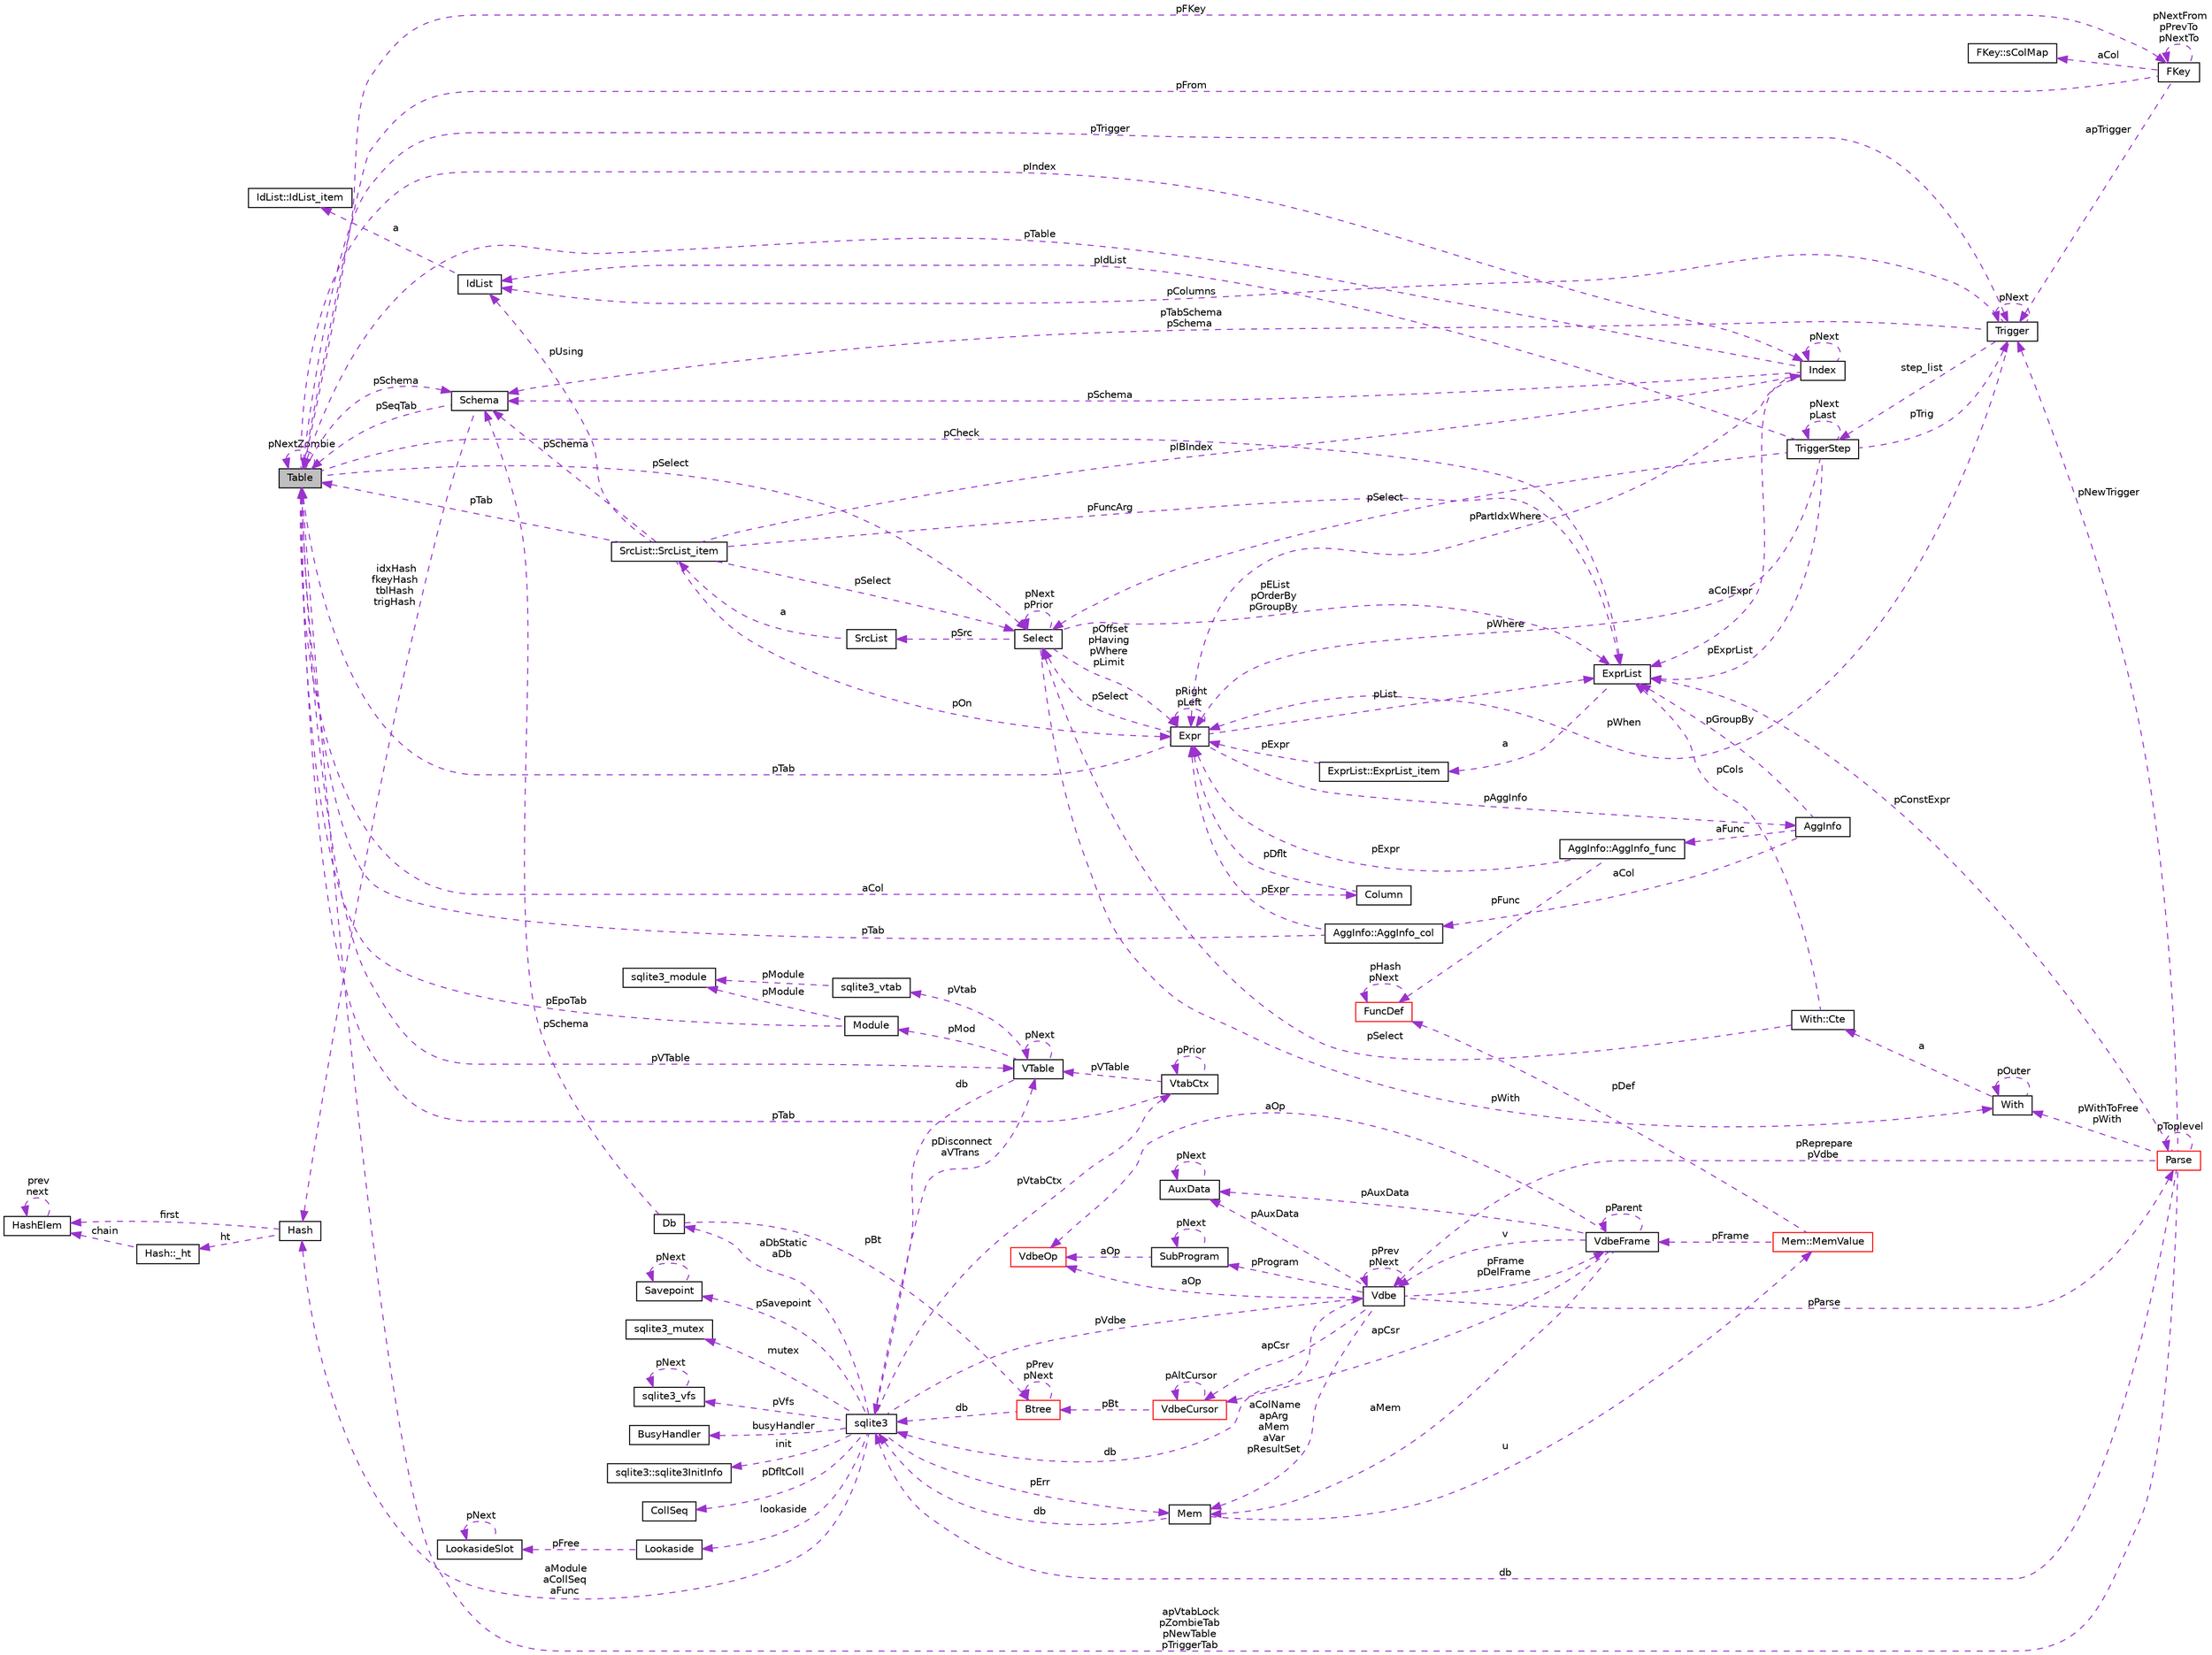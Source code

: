 digraph "Table"
{
  edge [fontname="Helvetica",fontsize="10",labelfontname="Helvetica",labelfontsize="10"];
  node [fontname="Helvetica",fontsize="10",shape=record];
  rankdir="LR";
  Node1 [label="Table",height=0.2,width=0.4,color="black", fillcolor="grey75", style="filled", fontcolor="black"];
  Node2 -> Node1 [dir="back",color="darkorchid3",fontsize="10",style="dashed",label=" pSchema" ];
  Node2 [label="Schema",height=0.2,width=0.4,color="black", fillcolor="white", style="filled",URL="$structSchema.html"];
  Node1 -> Node2 [dir="back",color="darkorchid3",fontsize="10",style="dashed",label=" pSeqTab" ];
  Node3 -> Node2 [dir="back",color="darkorchid3",fontsize="10",style="dashed",label=" idxHash\nfkeyHash\ntblHash\ntrigHash" ];
  Node3 [label="Hash",height=0.2,width=0.4,color="black", fillcolor="white", style="filled",URL="$structHash.html"];
  Node4 -> Node3 [dir="back",color="darkorchid3",fontsize="10",style="dashed",label=" ht" ];
  Node4 [label="Hash::_ht",height=0.2,width=0.4,color="black", fillcolor="white", style="filled",URL="$structHash_1_1__ht.html"];
  Node5 -> Node4 [dir="back",color="darkorchid3",fontsize="10",style="dashed",label=" chain" ];
  Node5 [label="HashElem",height=0.2,width=0.4,color="black", fillcolor="white", style="filled",URL="$structHashElem.html"];
  Node5 -> Node5 [dir="back",color="darkorchid3",fontsize="10",style="dashed",label=" prev\nnext" ];
  Node5 -> Node3 [dir="back",color="darkorchid3",fontsize="10",style="dashed",label=" first" ];
  Node6 -> Node1 [dir="back",color="darkorchid3",fontsize="10",style="dashed",label=" aCol" ];
  Node6 [label="Column",height=0.2,width=0.4,color="black", fillcolor="white", style="filled",URL="$structColumn.html"];
  Node7 -> Node6 [dir="back",color="darkorchid3",fontsize="10",style="dashed",label=" pDflt" ];
  Node7 [label="Expr",height=0.2,width=0.4,color="black", fillcolor="white", style="filled",URL="$structExpr.html"];
  Node8 -> Node7 [dir="back",color="darkorchid3",fontsize="10",style="dashed",label=" pAggInfo" ];
  Node8 [label="AggInfo",height=0.2,width=0.4,color="black", fillcolor="white", style="filled",URL="$structAggInfo.html"];
  Node9 -> Node8 [dir="back",color="darkorchid3",fontsize="10",style="dashed",label=" aCol" ];
  Node9 [label="AggInfo::AggInfo_col",height=0.2,width=0.4,color="black", fillcolor="white", style="filled",URL="$structAggInfo_1_1AggInfo__col.html"];
  Node7 -> Node9 [dir="back",color="darkorchid3",fontsize="10",style="dashed",label=" pExpr" ];
  Node1 -> Node9 [dir="back",color="darkorchid3",fontsize="10",style="dashed",label=" pTab" ];
  Node10 -> Node8 [dir="back",color="darkorchid3",fontsize="10",style="dashed",label=" aFunc" ];
  Node10 [label="AggInfo::AggInfo_func",height=0.2,width=0.4,color="black", fillcolor="white", style="filled",URL="$structAggInfo_1_1AggInfo__func.html"];
  Node7 -> Node10 [dir="back",color="darkorchid3",fontsize="10",style="dashed",label=" pExpr" ];
  Node11 -> Node10 [dir="back",color="darkorchid3",fontsize="10",style="dashed",label=" pFunc" ];
  Node11 [label="FuncDef",height=0.2,width=0.4,color="red", fillcolor="white", style="filled",URL="$structFuncDef.html"];
  Node11 -> Node11 [dir="back",color="darkorchid3",fontsize="10",style="dashed",label=" pHash\npNext" ];
  Node12 -> Node8 [dir="back",color="darkorchid3",fontsize="10",style="dashed",label=" pGroupBy" ];
  Node12 [label="ExprList",height=0.2,width=0.4,color="black", fillcolor="white", style="filled",URL="$structExprList.html"];
  Node13 -> Node12 [dir="back",color="darkorchid3",fontsize="10",style="dashed",label=" a" ];
  Node13 [label="ExprList::ExprList_item",height=0.2,width=0.4,color="black", fillcolor="white", style="filled",URL="$structExprList_1_1ExprList__item.html"];
  Node7 -> Node13 [dir="back",color="darkorchid3",fontsize="10",style="dashed",label=" pExpr" ];
  Node7 -> Node7 [dir="back",color="darkorchid3",fontsize="10",style="dashed",label=" pRight\npLeft" ];
  Node1 -> Node7 [dir="back",color="darkorchid3",fontsize="10",style="dashed",label=" pTab" ];
  Node14 -> Node7 [dir="back",color="darkorchid3",fontsize="10",style="dashed",label=" pSelect" ];
  Node14 [label="Select",height=0.2,width=0.4,color="black", fillcolor="white", style="filled",URL="$structSelect.html"];
  Node7 -> Node14 [dir="back",color="darkorchid3",fontsize="10",style="dashed",label=" pOffset\npHaving\npWhere\npLimit" ];
  Node15 -> Node14 [dir="back",color="darkorchid3",fontsize="10",style="dashed",label=" pWith" ];
  Node15 [label="With",height=0.2,width=0.4,color="black", fillcolor="white", style="filled",URL="$structWith.html"];
  Node16 -> Node15 [dir="back",color="darkorchid3",fontsize="10",style="dashed",label=" a" ];
  Node16 [label="With::Cte",height=0.2,width=0.4,color="black", fillcolor="white", style="filled",URL="$structWith_1_1Cte.html"];
  Node14 -> Node16 [dir="back",color="darkorchid3",fontsize="10",style="dashed",label=" pSelect" ];
  Node12 -> Node16 [dir="back",color="darkorchid3",fontsize="10",style="dashed",label=" pCols" ];
  Node15 -> Node15 [dir="back",color="darkorchid3",fontsize="10",style="dashed",label=" pOuter" ];
  Node14 -> Node14 [dir="back",color="darkorchid3",fontsize="10",style="dashed",label=" pNext\npPrior" ];
  Node17 -> Node14 [dir="back",color="darkorchid3",fontsize="10",style="dashed",label=" pSrc" ];
  Node17 [label="SrcList",height=0.2,width=0.4,color="black", fillcolor="white", style="filled",URL="$structSrcList.html"];
  Node18 -> Node17 [dir="back",color="darkorchid3",fontsize="10",style="dashed",label=" a" ];
  Node18 [label="SrcList::SrcList_item",height=0.2,width=0.4,color="black", fillcolor="white", style="filled",URL="$structSrcList_1_1SrcList__item.html"];
  Node2 -> Node18 [dir="back",color="darkorchid3",fontsize="10",style="dashed",label=" pSchema" ];
  Node7 -> Node18 [dir="back",color="darkorchid3",fontsize="10",style="dashed",label=" pOn" ];
  Node19 -> Node18 [dir="back",color="darkorchid3",fontsize="10",style="dashed",label=" pUsing" ];
  Node19 [label="IdList",height=0.2,width=0.4,color="black", fillcolor="white", style="filled",URL="$structIdList.html"];
  Node20 -> Node19 [dir="back",color="darkorchid3",fontsize="10",style="dashed",label=" a" ];
  Node20 [label="IdList::IdList_item",height=0.2,width=0.4,color="black", fillcolor="white", style="filled",URL="$structIdList_1_1IdList__item.html"];
  Node1 -> Node18 [dir="back",color="darkorchid3",fontsize="10",style="dashed",label=" pTab" ];
  Node14 -> Node18 [dir="back",color="darkorchid3",fontsize="10",style="dashed",label=" pSelect" ];
  Node21 -> Node18 [dir="back",color="darkorchid3",fontsize="10",style="dashed",label=" pIBIndex" ];
  Node21 [label="Index",height=0.2,width=0.4,color="black", fillcolor="white", style="filled",URL="$structIndex.html"];
  Node2 -> Node21 [dir="back",color="darkorchid3",fontsize="10",style="dashed",label=" pSchema" ];
  Node7 -> Node21 [dir="back",color="darkorchid3",fontsize="10",style="dashed",label=" pPartIdxWhere" ];
  Node1 -> Node21 [dir="back",color="darkorchid3",fontsize="10",style="dashed",label=" pTable" ];
  Node12 -> Node21 [dir="back",color="darkorchid3",fontsize="10",style="dashed",label=" aColExpr" ];
  Node21 -> Node21 [dir="back",color="darkorchid3",fontsize="10",style="dashed",label=" pNext" ];
  Node12 -> Node18 [dir="back",color="darkorchid3",fontsize="10",style="dashed",label=" pFuncArg" ];
  Node12 -> Node14 [dir="back",color="darkorchid3",fontsize="10",style="dashed",label=" pEList\npOrderBy\npGroupBy" ];
  Node12 -> Node7 [dir="back",color="darkorchid3",fontsize="10",style="dashed",label=" pList" ];
  Node22 -> Node1 [dir="back",color="darkorchid3",fontsize="10",style="dashed",label=" pFKey" ];
  Node22 [label="FKey",height=0.2,width=0.4,color="black", fillcolor="white", style="filled",URL="$structFKey.html"];
  Node23 -> Node22 [dir="back",color="darkorchid3",fontsize="10",style="dashed",label=" aCol" ];
  Node23 [label="FKey::sColMap",height=0.2,width=0.4,color="black", fillcolor="white", style="filled",URL="$structFKey_1_1sColMap.html"];
  Node22 -> Node22 [dir="back",color="darkorchid3",fontsize="10",style="dashed",label=" pNextFrom\npPrevTo\npNextTo" ];
  Node1 -> Node22 [dir="back",color="darkorchid3",fontsize="10",style="dashed",label=" pFrom" ];
  Node24 -> Node22 [dir="back",color="darkorchid3",fontsize="10",style="dashed",label=" apTrigger" ];
  Node24 [label="Trigger",height=0.2,width=0.4,color="black", fillcolor="white", style="filled",URL="$structTrigger.html"];
  Node25 -> Node24 [dir="back",color="darkorchid3",fontsize="10",style="dashed",label=" step_list" ];
  Node25 [label="TriggerStep",height=0.2,width=0.4,color="black", fillcolor="white", style="filled",URL="$structTriggerStep.html"];
  Node25 -> Node25 [dir="back",color="darkorchid3",fontsize="10",style="dashed",label=" pNext\npLast" ];
  Node7 -> Node25 [dir="back",color="darkorchid3",fontsize="10",style="dashed",label=" pWhere" ];
  Node19 -> Node25 [dir="back",color="darkorchid3",fontsize="10",style="dashed",label=" pIdList" ];
  Node14 -> Node25 [dir="back",color="darkorchid3",fontsize="10",style="dashed",label=" pSelect" ];
  Node24 -> Node25 [dir="back",color="darkorchid3",fontsize="10",style="dashed",label=" pTrig" ];
  Node12 -> Node25 [dir="back",color="darkorchid3",fontsize="10",style="dashed",label=" pExprList" ];
  Node2 -> Node24 [dir="back",color="darkorchid3",fontsize="10",style="dashed",label=" pTabSchema\npSchema" ];
  Node7 -> Node24 [dir="back",color="darkorchid3",fontsize="10",style="dashed",label=" pWhen" ];
  Node19 -> Node24 [dir="back",color="darkorchid3",fontsize="10",style="dashed",label=" pColumns" ];
  Node24 -> Node24 [dir="back",color="darkorchid3",fontsize="10",style="dashed",label=" pNext" ];
  Node26 -> Node1 [dir="back",color="darkorchid3",fontsize="10",style="dashed",label=" pVTable" ];
  Node26 [label="VTable",height=0.2,width=0.4,color="black", fillcolor="white", style="filled",URL="$structVTable.html"];
  Node27 -> Node26 [dir="back",color="darkorchid3",fontsize="10",style="dashed",label=" db" ];
  Node27 [label="sqlite3",height=0.2,width=0.4,color="black", fillcolor="white", style="filled",URL="$structsqlite3.html"];
  Node28 -> Node27 [dir="back",color="darkorchid3",fontsize="10",style="dashed",label=" pErr" ];
  Node28 [label="Mem",height=0.2,width=0.4,color="black", fillcolor="white", style="filled",URL="$structMem.html"];
  Node29 -> Node28 [dir="back",color="darkorchid3",fontsize="10",style="dashed",label=" u" ];
  Node29 [label="Mem::MemValue",height=0.2,width=0.4,color="red", fillcolor="white", style="filled",URL="$unionMem_1_1MemValue.html"];
  Node30 -> Node29 [dir="back",color="darkorchid3",fontsize="10",style="dashed",label=" pFrame" ];
  Node30 [label="VdbeFrame",height=0.2,width=0.4,color="black", fillcolor="white", style="filled",URL="$structVdbeFrame.html"];
  Node28 -> Node30 [dir="back",color="darkorchid3",fontsize="10",style="dashed",label=" aMem" ];
  Node31 -> Node30 [dir="back",color="darkorchid3",fontsize="10",style="dashed",label=" v" ];
  Node31 [label="Vdbe",height=0.2,width=0.4,color="black", fillcolor="white", style="filled",URL="$structVdbe.html"];
  Node28 -> Node31 [dir="back",color="darkorchid3",fontsize="10",style="dashed",label=" aColName\napArg\naMem\naVar\npResultSet" ];
  Node31 -> Node31 [dir="back",color="darkorchid3",fontsize="10",style="dashed",label=" pPrev\npNext" ];
  Node27 -> Node31 [dir="back",color="darkorchid3",fontsize="10",style="dashed",label=" db" ];
  Node30 -> Node31 [dir="back",color="darkorchid3",fontsize="10",style="dashed",label=" pFrame\npDelFrame" ];
  Node32 -> Node31 [dir="back",color="darkorchid3",fontsize="10",style="dashed",label=" pAuxData" ];
  Node32 [label="AuxData",height=0.2,width=0.4,color="black", fillcolor="white", style="filled",URL="$structAuxData.html"];
  Node32 -> Node32 [dir="back",color="darkorchid3",fontsize="10",style="dashed",label=" pNext" ];
  Node33 -> Node31 [dir="back",color="darkorchid3",fontsize="10",style="dashed",label=" pProgram" ];
  Node33 [label="SubProgram",height=0.2,width=0.4,color="black", fillcolor="white", style="filled",URL="$structSubProgram.html"];
  Node33 -> Node33 [dir="back",color="darkorchid3",fontsize="10",style="dashed",label=" pNext" ];
  Node34 -> Node33 [dir="back",color="darkorchid3",fontsize="10",style="dashed",label=" aOp" ];
  Node34 [label="VdbeOp",height=0.2,width=0.4,color="red", fillcolor="white", style="filled",URL="$structVdbeOp.html"];
  Node35 -> Node31 [dir="back",color="darkorchid3",fontsize="10",style="dashed",label=" apCsr" ];
  Node35 [label="VdbeCursor",height=0.2,width=0.4,color="red", fillcolor="white", style="filled",URL="$structVdbeCursor.html"];
  Node35 -> Node35 [dir="back",color="darkorchid3",fontsize="10",style="dashed",label=" pAltCursor" ];
  Node36 -> Node35 [dir="back",color="darkorchid3",fontsize="10",style="dashed",label=" pBt" ];
  Node36 [label="Btree",height=0.2,width=0.4,color="red", fillcolor="white", style="filled",URL="$structBtree.html"];
  Node27 -> Node36 [dir="back",color="darkorchid3",fontsize="10",style="dashed",label=" db" ];
  Node36 -> Node36 [dir="back",color="darkorchid3",fontsize="10",style="dashed",label=" pPrev\npNext" ];
  Node37 -> Node31 [dir="back",color="darkorchid3",fontsize="10",style="dashed",label=" pParse" ];
  Node37 [label="Parse",height=0.2,width=0.4,color="red", fillcolor="white", style="filled",URL="$structParse.html"];
  Node31 -> Node37 [dir="back",color="darkorchid3",fontsize="10",style="dashed",label=" pReprepare\npVdbe" ];
  Node27 -> Node37 [dir="back",color="darkorchid3",fontsize="10",style="dashed",label=" db" ];
  Node15 -> Node37 [dir="back",color="darkorchid3",fontsize="10",style="dashed",label=" pWithToFree\npWith" ];
  Node1 -> Node37 [dir="back",color="darkorchid3",fontsize="10",style="dashed",label=" apVtabLock\npZombieTab\npNewTable\npTriggerTab" ];
  Node24 -> Node37 [dir="back",color="darkorchid3",fontsize="10",style="dashed",label=" pNewTrigger" ];
  Node12 -> Node37 [dir="back",color="darkorchid3",fontsize="10",style="dashed",label=" pConstExpr" ];
  Node37 -> Node37 [dir="back",color="darkorchid3",fontsize="10",style="dashed",label=" pToplevel" ];
  Node34 -> Node31 [dir="back",color="darkorchid3",fontsize="10",style="dashed",label=" aOp" ];
  Node30 -> Node30 [dir="back",color="darkorchid3",fontsize="10",style="dashed",label=" pParent" ];
  Node32 -> Node30 [dir="back",color="darkorchid3",fontsize="10",style="dashed",label=" pAuxData" ];
  Node35 -> Node30 [dir="back",color="darkorchid3",fontsize="10",style="dashed",label=" apCsr" ];
  Node34 -> Node30 [dir="back",color="darkorchid3",fontsize="10",style="dashed",label=" aOp" ];
  Node11 -> Node29 [dir="back",color="darkorchid3",fontsize="10",style="dashed",label=" pDef" ];
  Node27 -> Node28 [dir="back",color="darkorchid3",fontsize="10",style="dashed",label=" db" ];
  Node31 -> Node27 [dir="back",color="darkorchid3",fontsize="10",style="dashed",label=" pVdbe" ];
  Node38 -> Node27 [dir="back",color="darkorchid3",fontsize="10",style="dashed",label=" pSavepoint" ];
  Node38 [label="Savepoint",height=0.2,width=0.4,color="black", fillcolor="white", style="filled",URL="$structSavepoint.html"];
  Node38 -> Node38 [dir="back",color="darkorchid3",fontsize="10",style="dashed",label=" pNext" ];
  Node39 -> Node27 [dir="back",color="darkorchid3",fontsize="10",style="dashed",label=" lookaside" ];
  Node39 [label="Lookaside",height=0.2,width=0.4,color="black", fillcolor="white", style="filled",URL="$structLookaside.html"];
  Node40 -> Node39 [dir="back",color="darkorchid3",fontsize="10",style="dashed",label=" pFree" ];
  Node40 [label="LookasideSlot",height=0.2,width=0.4,color="black", fillcolor="white", style="filled",URL="$structLookasideSlot.html"];
  Node40 -> Node40 [dir="back",color="darkorchid3",fontsize="10",style="dashed",label=" pNext" ];
  Node41 -> Node27 [dir="back",color="darkorchid3",fontsize="10",style="dashed",label=" mutex" ];
  Node41 [label="sqlite3_mutex",height=0.2,width=0.4,color="black", fillcolor="white", style="filled",URL="$structsqlite3__mutex.html"];
  Node42 -> Node27 [dir="back",color="darkorchid3",fontsize="10",style="dashed",label=" pVfs" ];
  Node42 [label="sqlite3_vfs",height=0.2,width=0.4,color="black", fillcolor="white", style="filled",URL="$structsqlite3__vfs.html"];
  Node42 -> Node42 [dir="back",color="darkorchid3",fontsize="10",style="dashed",label=" pNext" ];
  Node43 -> Node27 [dir="back",color="darkorchid3",fontsize="10",style="dashed",label=" init" ];
  Node43 [label="sqlite3::sqlite3InitInfo",height=0.2,width=0.4,color="black", fillcolor="white", style="filled",URL="$structsqlite3_1_1sqlite3InitInfo.html"];
  Node44 -> Node27 [dir="back",color="darkorchid3",fontsize="10",style="dashed",label=" busyHandler" ];
  Node44 [label="BusyHandler",height=0.2,width=0.4,color="black", fillcolor="white", style="filled",URL="$structBusyHandler.html"];
  Node45 -> Node27 [dir="back",color="darkorchid3",fontsize="10",style="dashed",label=" pVtabCtx" ];
  Node45 [label="VtabCtx",height=0.2,width=0.4,color="black", fillcolor="white", style="filled",URL="$structVtabCtx.html"];
  Node45 -> Node45 [dir="back",color="darkorchid3",fontsize="10",style="dashed",label=" pPrior" ];
  Node26 -> Node45 [dir="back",color="darkorchid3",fontsize="10",style="dashed",label=" pVTable" ];
  Node1 -> Node45 [dir="back",color="darkorchid3",fontsize="10",style="dashed",label=" pTab" ];
  Node46 -> Node27 [dir="back",color="darkorchid3",fontsize="10",style="dashed",label=" pDfltColl" ];
  Node46 [label="CollSeq",height=0.2,width=0.4,color="black", fillcolor="white", style="filled",URL="$structCollSeq.html"];
  Node26 -> Node27 [dir="back",color="darkorchid3",fontsize="10",style="dashed",label=" pDisconnect\naVTrans" ];
  Node47 -> Node27 [dir="back",color="darkorchid3",fontsize="10",style="dashed",label=" aDbStatic\naDb" ];
  Node47 [label="Db",height=0.2,width=0.4,color="black", fillcolor="white", style="filled",URL="$structDb.html"];
  Node2 -> Node47 [dir="back",color="darkorchid3",fontsize="10",style="dashed",label=" pSchema" ];
  Node36 -> Node47 [dir="back",color="darkorchid3",fontsize="10",style="dashed",label=" pBt" ];
  Node3 -> Node27 [dir="back",color="darkorchid3",fontsize="10",style="dashed",label=" aModule\naCollSeq\naFunc" ];
  Node26 -> Node26 [dir="back",color="darkorchid3",fontsize="10",style="dashed",label=" pNext" ];
  Node48 -> Node26 [dir="back",color="darkorchid3",fontsize="10",style="dashed",label=" pMod" ];
  Node48 [label="Module",height=0.2,width=0.4,color="black", fillcolor="white", style="filled",URL="$structModule.html"];
  Node49 -> Node48 [dir="back",color="darkorchid3",fontsize="10",style="dashed",label=" pModule" ];
  Node49 [label="sqlite3_module",height=0.2,width=0.4,color="black", fillcolor="white", style="filled",URL="$structsqlite3__module.html"];
  Node1 -> Node48 [dir="back",color="darkorchid3",fontsize="10",style="dashed",label=" pEpoTab" ];
  Node50 -> Node26 [dir="back",color="darkorchid3",fontsize="10",style="dashed",label=" pVtab" ];
  Node50 [label="sqlite3_vtab",height=0.2,width=0.4,color="black", fillcolor="white", style="filled",URL="$structsqlite3__vtab.html"];
  Node49 -> Node50 [dir="back",color="darkorchid3",fontsize="10",style="dashed",label=" pModule" ];
  Node1 -> Node1 [dir="back",color="darkorchid3",fontsize="10",style="dashed",label=" pNextZombie" ];
  Node24 -> Node1 [dir="back",color="darkorchid3",fontsize="10",style="dashed",label=" pTrigger" ];
  Node14 -> Node1 [dir="back",color="darkorchid3",fontsize="10",style="dashed",label=" pSelect" ];
  Node12 -> Node1 [dir="back",color="darkorchid3",fontsize="10",style="dashed",label=" pCheck" ];
  Node21 -> Node1 [dir="back",color="darkorchid3",fontsize="10",style="dashed",label=" pIndex" ];
}
